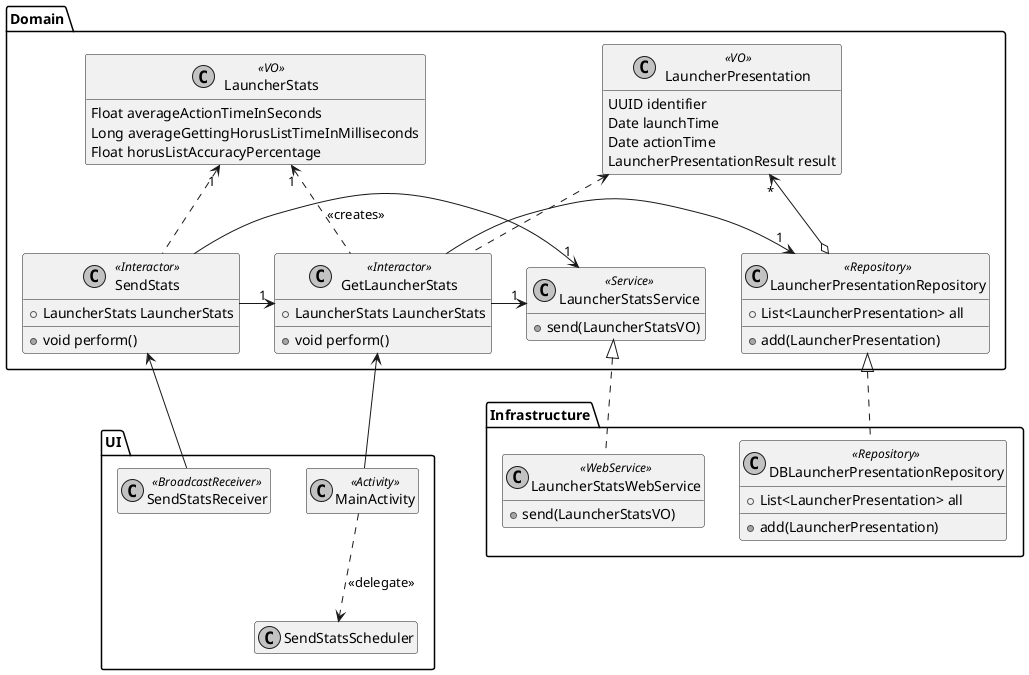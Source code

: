 
@startuml PPDT#175.class

skinparam monochrome true


package UI {

    class MainActivity <<Activity>> {
    }

    class SendStatsReceiver <<BroadcastReceiver>> {
    }
    
    class SendStatsScheduler {
    }

}


package Domain {

    class LauncherPresentation <<VO>> {
        UUID identifier
        Date launchTime
        Date actionTime
        LauncherPresentationResult result
    }

    class LauncherStats <<VO>> {
        Float averageActionTimeInSeconds
        Long averageGettingHorusListTimeInMilliseconds
        Float horusListAccuracyPercentage
    }

    class GetLauncherStats <<Interactor>> {
        + LauncherStats LauncherStats
        + void perform()
    }

    class SendStats <<Interactor>> {
        + LauncherStats LauncherStats
        + void perform()
    }

    class LauncherPresentationRepository <<Repository>> {
        + List<LauncherPresentation> all
        + add(LauncherPresentation)
    }

    class LauncherStatsService <<Service>> {
        + send(LauncherStatsVO)
    }
    
    GetLauncherStats -r-> "1" LauncherStatsService
    GetLauncherStats -r-> "1" LauncherPresentationRepository
    GetLauncherStats .u.> "1" LauncherStats : <<creates>>
    GetLauncherStats .u.> LauncherPresentation
    LauncherPresentationRepository o-u-> "*" LauncherPresentation
    SendStats -r-> "1" GetLauncherStats
    SendStats .u.> "1" LauncherStats
    SendStats -r-> "1" LauncherStatsService
    
}


package Infrastructure {

    class DBLauncherPresentationRepository <<Repository>> {
        + List<LauncherPresentation> all
        + add(LauncherPresentation)
    }

    class LauncherStatsWebService <<WebService>> {
        + send(LauncherStatsVO)
    }

    DBLauncherPresentationRepository .u.|> LauncherPresentationRepository
    LauncherStatsWebService .u.|> LauncherStatsService

}


MainActivity .d.> SendStatsScheduler : <<delegate>>
MainActivity -u-> GetLauncherStats
SendStatsReceiver -u-> SendStats


hide empty members

@enduml
